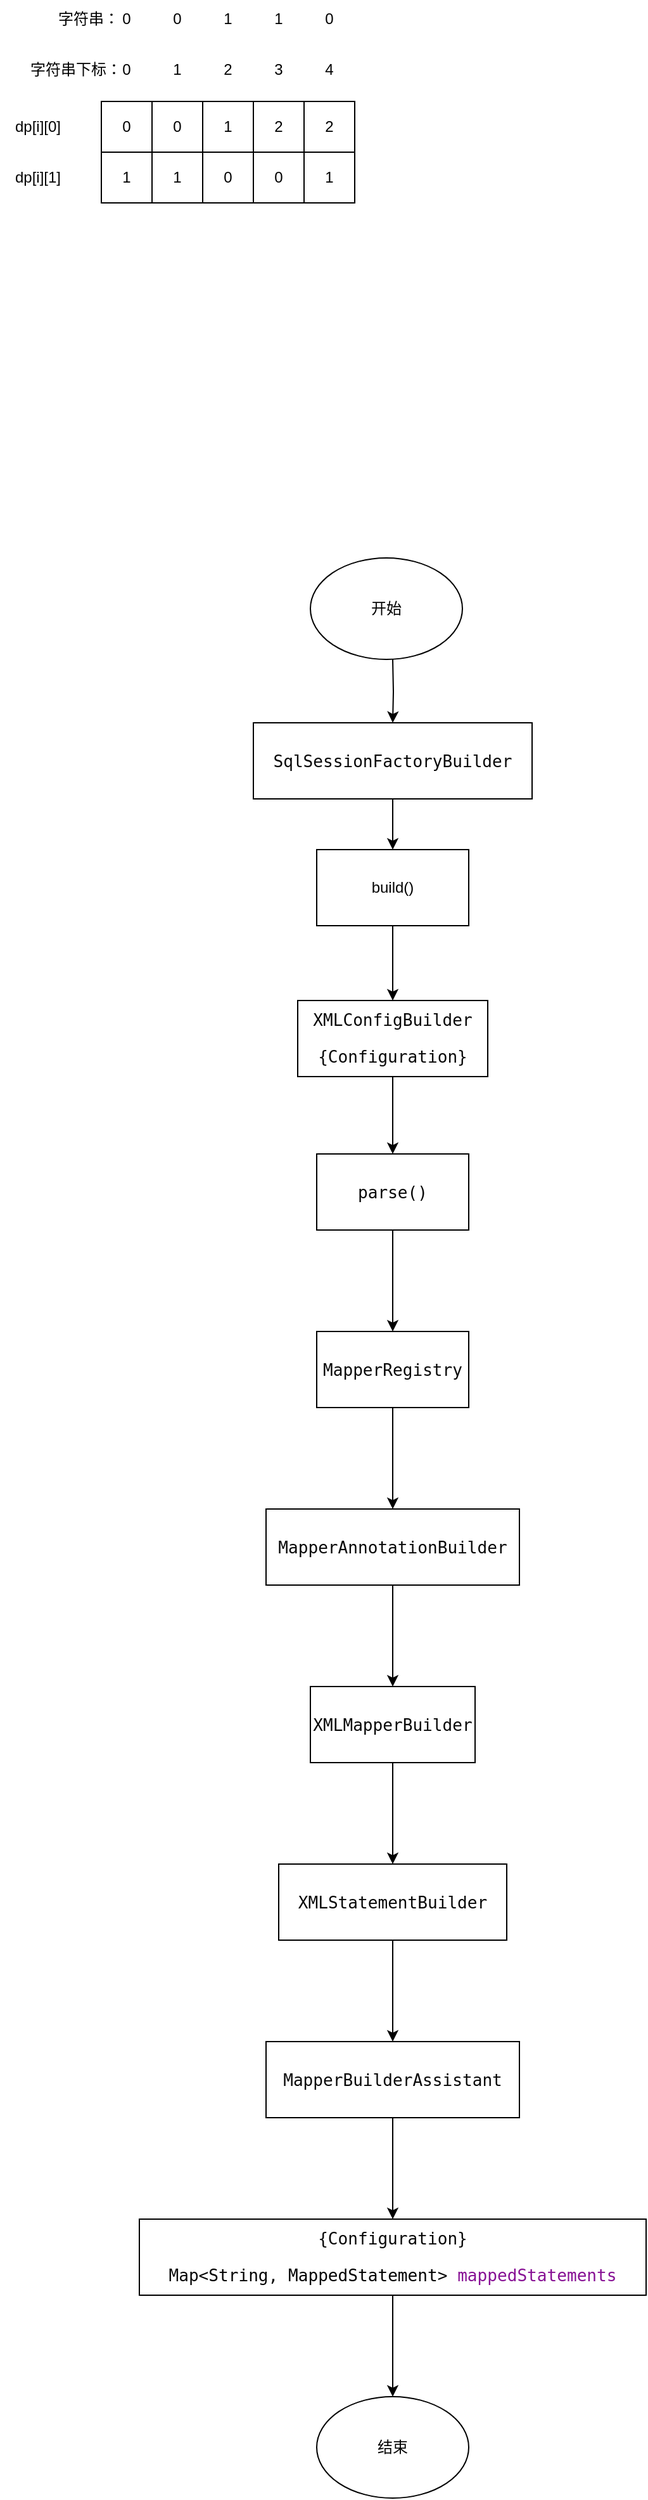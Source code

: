 <mxfile version="22.1.17" type="github">
  <diagram name="第 1 页" id="EwZEro1I0RQj5z0Lb-oY">
    <mxGraphModel dx="954" dy="606" grid="1" gridSize="10" guides="1" tooltips="1" connect="1" arrows="1" fold="1" page="1" pageScale="1" pageWidth="827" pageHeight="1169" math="0" shadow="0">
      <root>
        <mxCell id="0" />
        <mxCell id="1" parent="0" />
        <mxCell id="FbIq0hwUkpmo_NCt-8us-2" value="0" style="rounded=0;whiteSpace=wrap;html=1;" parent="1" vertex="1">
          <mxGeometry x="100" y="400" width="40" height="40" as="geometry" />
        </mxCell>
        <mxCell id="FbIq0hwUkpmo_NCt-8us-3" value="0" style="rounded=0;whiteSpace=wrap;html=1;" parent="1" vertex="1">
          <mxGeometry x="140" y="400" width="40" height="40" as="geometry" />
        </mxCell>
        <mxCell id="FbIq0hwUkpmo_NCt-8us-4" value="1" style="rounded=0;whiteSpace=wrap;html=1;" parent="1" vertex="1">
          <mxGeometry x="180" y="400" width="40" height="40" as="geometry" />
        </mxCell>
        <mxCell id="FbIq0hwUkpmo_NCt-8us-5" value="2" style="rounded=0;whiteSpace=wrap;html=1;" parent="1" vertex="1">
          <mxGeometry x="220" y="400" width="40" height="40" as="geometry" />
        </mxCell>
        <mxCell id="FbIq0hwUkpmo_NCt-8us-6" value="1" style="rounded=0;whiteSpace=wrap;html=1;" parent="1" vertex="1">
          <mxGeometry x="100" y="440" width="40" height="40" as="geometry" />
        </mxCell>
        <mxCell id="FbIq0hwUkpmo_NCt-8us-7" value="1" style="rounded=0;whiteSpace=wrap;html=1;" parent="1" vertex="1">
          <mxGeometry x="140" y="440" width="40" height="40" as="geometry" />
        </mxCell>
        <mxCell id="FbIq0hwUkpmo_NCt-8us-8" value="0" style="rounded=0;whiteSpace=wrap;html=1;" parent="1" vertex="1">
          <mxGeometry x="180" y="440" width="40" height="40" as="geometry" />
        </mxCell>
        <mxCell id="FbIq0hwUkpmo_NCt-8us-9" value="dp[i][0]" style="text;html=1;strokeColor=none;fillColor=none;align=center;verticalAlign=middle;whiteSpace=wrap;rounded=0;" parent="1" vertex="1">
          <mxGeometry x="20" y="405" width="60" height="30" as="geometry" />
        </mxCell>
        <mxCell id="FbIq0hwUkpmo_NCt-8us-10" value="0" style="text;html=1;strokeColor=none;fillColor=none;align=center;verticalAlign=middle;whiteSpace=wrap;rounded=0;" parent="1" vertex="1">
          <mxGeometry x="90" y="360" width="60" height="30" as="geometry" />
        </mxCell>
        <mxCell id="FbIq0hwUkpmo_NCt-8us-11" value="1" style="text;html=1;strokeColor=none;fillColor=none;align=center;verticalAlign=middle;whiteSpace=wrap;rounded=0;" parent="1" vertex="1">
          <mxGeometry x="130" y="360" width="60" height="30" as="geometry" />
        </mxCell>
        <mxCell id="FbIq0hwUkpmo_NCt-8us-12" value="2" style="text;html=1;strokeColor=none;fillColor=none;align=center;verticalAlign=middle;whiteSpace=wrap;rounded=0;" parent="1" vertex="1">
          <mxGeometry x="170" y="360" width="60" height="30" as="geometry" />
        </mxCell>
        <mxCell id="FbIq0hwUkpmo_NCt-8us-13" value="3" style="text;html=1;strokeColor=none;fillColor=none;align=center;verticalAlign=middle;whiteSpace=wrap;rounded=0;" parent="1" vertex="1">
          <mxGeometry x="210" y="360" width="60" height="30" as="geometry" />
        </mxCell>
        <mxCell id="FbIq0hwUkpmo_NCt-8us-14" value="1" style="rounded=0;whiteSpace=wrap;html=1;" parent="1" vertex="1">
          <mxGeometry x="260" y="440" width="40" height="40" as="geometry" />
        </mxCell>
        <mxCell id="FbIq0hwUkpmo_NCt-8us-15" value="0" style="rounded=0;whiteSpace=wrap;html=1;" parent="1" vertex="1">
          <mxGeometry x="220" y="440" width="40" height="40" as="geometry" />
        </mxCell>
        <mxCell id="FbIq0hwUkpmo_NCt-8us-16" value="4" style="text;html=1;strokeColor=none;fillColor=none;align=center;verticalAlign=middle;whiteSpace=wrap;rounded=0;" parent="1" vertex="1">
          <mxGeometry x="250" y="360" width="60" height="30" as="geometry" />
        </mxCell>
        <mxCell id="FbIq0hwUkpmo_NCt-8us-17" value="2" style="rounded=0;whiteSpace=wrap;html=1;" parent="1" vertex="1">
          <mxGeometry x="260" y="400" width="40" height="40" as="geometry" />
        </mxCell>
        <mxCell id="FbIq0hwUkpmo_NCt-8us-18" value="dp[i][1]" style="text;html=1;strokeColor=none;fillColor=none;align=center;verticalAlign=middle;whiteSpace=wrap;rounded=0;" parent="1" vertex="1">
          <mxGeometry x="20" y="445" width="60" height="30" as="geometry" />
        </mxCell>
        <mxCell id="FbIq0hwUkpmo_NCt-8us-19" value="字符串下标：" style="text;html=1;strokeColor=none;fillColor=none;align=center;verticalAlign=middle;whiteSpace=wrap;rounded=0;" parent="1" vertex="1">
          <mxGeometry x="40" y="360" width="80" height="30" as="geometry" />
        </mxCell>
        <mxCell id="yXeBYbwdA5rtl3NwEUNn-1" value="字符串：" style="text;html=1;strokeColor=none;fillColor=none;align=center;verticalAlign=middle;whiteSpace=wrap;rounded=0;" parent="1" vertex="1">
          <mxGeometry x="50" y="320" width="80" height="30" as="geometry" />
        </mxCell>
        <mxCell id="yXeBYbwdA5rtl3NwEUNn-2" value="0" style="text;html=1;strokeColor=none;fillColor=none;align=center;verticalAlign=middle;whiteSpace=wrap;rounded=0;" parent="1" vertex="1">
          <mxGeometry x="90" y="320" width="60" height="30" as="geometry" />
        </mxCell>
        <mxCell id="yXeBYbwdA5rtl3NwEUNn-3" value="0" style="text;html=1;strokeColor=none;fillColor=none;align=center;verticalAlign=middle;whiteSpace=wrap;rounded=0;" parent="1" vertex="1">
          <mxGeometry x="130" y="320" width="60" height="30" as="geometry" />
        </mxCell>
        <mxCell id="yXeBYbwdA5rtl3NwEUNn-4" value="1" style="text;html=1;strokeColor=none;fillColor=none;align=center;verticalAlign=middle;whiteSpace=wrap;rounded=0;" parent="1" vertex="1">
          <mxGeometry x="170" y="320" width="60" height="30" as="geometry" />
        </mxCell>
        <mxCell id="yXeBYbwdA5rtl3NwEUNn-5" value="1" style="text;html=1;strokeColor=none;fillColor=none;align=center;verticalAlign=middle;whiteSpace=wrap;rounded=0;" parent="1" vertex="1">
          <mxGeometry x="210" y="320" width="60" height="30" as="geometry" />
        </mxCell>
        <mxCell id="yXeBYbwdA5rtl3NwEUNn-6" value="0" style="text;html=1;strokeColor=none;fillColor=none;align=center;verticalAlign=middle;whiteSpace=wrap;rounded=0;" parent="1" vertex="1">
          <mxGeometry x="250" y="320" width="60" height="30" as="geometry" />
        </mxCell>
        <mxCell id="-tfXJFkTDQrb9iP7ucbI-1" value="" style="edgeStyle=orthogonalEdgeStyle;rounded=0;orthogonalLoop=1;jettySize=auto;html=1;" edge="1" parent="1" target="-tfXJFkTDQrb9iP7ucbI-3">
          <mxGeometry relative="1" as="geometry">
            <mxPoint x="330" y="840" as="sourcePoint" />
          </mxGeometry>
        </mxCell>
        <mxCell id="-tfXJFkTDQrb9iP7ucbI-2" value="" style="edgeStyle=orthogonalEdgeStyle;rounded=0;orthogonalLoop=1;jettySize=auto;html=1;" edge="1" parent="1" source="-tfXJFkTDQrb9iP7ucbI-3" target="-tfXJFkTDQrb9iP7ucbI-5">
          <mxGeometry relative="1" as="geometry" />
        </mxCell>
        <mxCell id="-tfXJFkTDQrb9iP7ucbI-3" value="&lt;div style=&quot;background-color:#ffffff;color:#080808&quot;&gt;&lt;pre style=&quot;font-family:&#39;JetBrains Mono&#39;,monospace;font-size:9.8pt;&quot;&gt;SqlSessionFactoryBuilder&lt;/pre&gt;&lt;/div&gt;" style="whiteSpace=wrap;html=1;" vertex="1" parent="1">
          <mxGeometry x="220" y="890" width="220" height="60" as="geometry" />
        </mxCell>
        <mxCell id="-tfXJFkTDQrb9iP7ucbI-4" value="" style="edgeStyle=orthogonalEdgeStyle;rounded=0;orthogonalLoop=1;jettySize=auto;html=1;" edge="1" parent="1" source="-tfXJFkTDQrb9iP7ucbI-5" target="-tfXJFkTDQrb9iP7ucbI-7">
          <mxGeometry relative="1" as="geometry" />
        </mxCell>
        <mxCell id="-tfXJFkTDQrb9iP7ucbI-5" value="build()" style="whiteSpace=wrap;html=1;" vertex="1" parent="1">
          <mxGeometry x="270" y="990" width="120" height="60" as="geometry" />
        </mxCell>
        <mxCell id="-tfXJFkTDQrb9iP7ucbI-6" value="" style="edgeStyle=orthogonalEdgeStyle;rounded=0;orthogonalLoop=1;jettySize=auto;html=1;" edge="1" parent="1" source="-tfXJFkTDQrb9iP7ucbI-7" target="-tfXJFkTDQrb9iP7ucbI-9">
          <mxGeometry relative="1" as="geometry" />
        </mxCell>
        <mxCell id="-tfXJFkTDQrb9iP7ucbI-7" value="&lt;div style=&quot;background-color:#ffffff;color:#080808&quot;&gt;&lt;pre style=&quot;font-family:&#39;JetBrains Mono&#39;,monospace;font-size:9.8pt;&quot;&gt;XMLConfigBuilder&lt;/pre&gt;&lt;pre style=&quot;font-family:&#39;JetBrains Mono&#39;,monospace;font-size:9.8pt;&quot;&gt;{Configuration}&lt;/pre&gt;&lt;/div&gt;" style="whiteSpace=wrap;html=1;" vertex="1" parent="1">
          <mxGeometry x="255" y="1109" width="150" height="60" as="geometry" />
        </mxCell>
        <mxCell id="-tfXJFkTDQrb9iP7ucbI-8" value="" style="edgeStyle=orthogonalEdgeStyle;rounded=0;orthogonalLoop=1;jettySize=auto;html=1;" edge="1" parent="1" source="-tfXJFkTDQrb9iP7ucbI-9" target="-tfXJFkTDQrb9iP7ucbI-11">
          <mxGeometry relative="1" as="geometry" />
        </mxCell>
        <mxCell id="-tfXJFkTDQrb9iP7ucbI-9" value="&lt;div style=&quot;background-color:#ffffff;color:#080808&quot;&gt;&lt;pre style=&quot;font-family:&#39;JetBrains Mono&#39;,monospace;font-size:9.8pt;&quot;&gt;parse()&lt;/pre&gt;&lt;/div&gt;" style="whiteSpace=wrap;html=1;" vertex="1" parent="1">
          <mxGeometry x="270" y="1230" width="120" height="60" as="geometry" />
        </mxCell>
        <mxCell id="-tfXJFkTDQrb9iP7ucbI-10" value="" style="edgeStyle=orthogonalEdgeStyle;rounded=0;orthogonalLoop=1;jettySize=auto;html=1;" edge="1" parent="1" source="-tfXJFkTDQrb9iP7ucbI-11" target="-tfXJFkTDQrb9iP7ucbI-13">
          <mxGeometry relative="1" as="geometry" />
        </mxCell>
        <mxCell id="-tfXJFkTDQrb9iP7ucbI-11" value="&lt;div style=&quot;background-color:#ffffff;color:#080808&quot;&gt;&lt;pre style=&quot;font-family:&#39;JetBrains Mono&#39;,monospace;font-size:9.8pt;&quot;&gt;MapperRegistry&lt;/pre&gt;&lt;/div&gt;" style="whiteSpace=wrap;html=1;" vertex="1" parent="1">
          <mxGeometry x="270" y="1370" width="120" height="60" as="geometry" />
        </mxCell>
        <mxCell id="-tfXJFkTDQrb9iP7ucbI-12" value="" style="edgeStyle=orthogonalEdgeStyle;rounded=0;orthogonalLoop=1;jettySize=auto;html=1;" edge="1" parent="1" source="-tfXJFkTDQrb9iP7ucbI-13" target="-tfXJFkTDQrb9iP7ucbI-15">
          <mxGeometry relative="1" as="geometry" />
        </mxCell>
        <mxCell id="-tfXJFkTDQrb9iP7ucbI-13" value="&lt;div style=&quot;background-color:#ffffff;color:#080808&quot;&gt;&lt;pre style=&quot;font-family:&#39;JetBrains Mono&#39;,monospace;font-size:9.8pt;&quot;&gt;MapperAnnotationBuilder&lt;/pre&gt;&lt;/div&gt;" style="whiteSpace=wrap;html=1;" vertex="1" parent="1">
          <mxGeometry x="230" y="1510" width="200" height="60" as="geometry" />
        </mxCell>
        <mxCell id="-tfXJFkTDQrb9iP7ucbI-14" value="" style="edgeStyle=orthogonalEdgeStyle;rounded=0;orthogonalLoop=1;jettySize=auto;html=1;" edge="1" parent="1" source="-tfXJFkTDQrb9iP7ucbI-15" target="-tfXJFkTDQrb9iP7ucbI-16">
          <mxGeometry relative="1" as="geometry" />
        </mxCell>
        <mxCell id="-tfXJFkTDQrb9iP7ucbI-15" value="&lt;div style=&quot;background-color:#ffffff;color:#080808&quot;&gt;&lt;pre style=&quot;font-family:&#39;JetBrains Mono&#39;,monospace;font-size:9.8pt;&quot;&gt;XMLMapperBuilder&lt;/pre&gt;&lt;/div&gt;" style="whiteSpace=wrap;html=1;" vertex="1" parent="1">
          <mxGeometry x="265" y="1650" width="130" height="60" as="geometry" />
        </mxCell>
        <mxCell id="-tfXJFkTDQrb9iP7ucbI-19" value="" style="edgeStyle=orthogonalEdgeStyle;rounded=0;orthogonalLoop=1;jettySize=auto;html=1;" edge="1" parent="1" source="-tfXJFkTDQrb9iP7ucbI-16" target="-tfXJFkTDQrb9iP7ucbI-18">
          <mxGeometry relative="1" as="geometry" />
        </mxCell>
        <mxCell id="-tfXJFkTDQrb9iP7ucbI-16" value="&lt;div style=&quot;background-color:#ffffff;color:#080808&quot;&gt;&lt;pre style=&quot;font-family:&#39;JetBrains Mono&#39;,monospace;font-size:9.8pt;&quot;&gt;XMLStatementBuilder&lt;/pre&gt;&lt;/div&gt;" style="whiteSpace=wrap;html=1;" vertex="1" parent="1">
          <mxGeometry x="240" y="1790" width="180" height="60" as="geometry" />
        </mxCell>
        <mxCell id="-tfXJFkTDQrb9iP7ucbI-17" value="开始" style="ellipse;whiteSpace=wrap;html=1;" vertex="1" parent="1">
          <mxGeometry x="265" y="760" width="120" height="80" as="geometry" />
        </mxCell>
        <mxCell id="-tfXJFkTDQrb9iP7ucbI-21" value="" style="edgeStyle=orthogonalEdgeStyle;rounded=0;orthogonalLoop=1;jettySize=auto;html=1;" edge="1" parent="1" source="-tfXJFkTDQrb9iP7ucbI-18" target="-tfXJFkTDQrb9iP7ucbI-20">
          <mxGeometry relative="1" as="geometry" />
        </mxCell>
        <mxCell id="-tfXJFkTDQrb9iP7ucbI-18" value="&lt;div style=&quot;background-color:#ffffff;color:#080808&quot;&gt;&lt;pre style=&quot;font-family:&#39;JetBrains Mono&#39;,monospace;font-size:9.8pt;&quot;&gt;MapperBuilderAssistant&lt;/pre&gt;&lt;/div&gt;" style="whiteSpace=wrap;html=1;" vertex="1" parent="1">
          <mxGeometry x="230" y="1930" width="200" height="60" as="geometry" />
        </mxCell>
        <mxCell id="-tfXJFkTDQrb9iP7ucbI-24" style="edgeStyle=orthogonalEdgeStyle;rounded=0;orthogonalLoop=1;jettySize=auto;html=1;exitX=0.5;exitY=1;exitDx=0;exitDy=0;entryX=0.5;entryY=0;entryDx=0;entryDy=0;" edge="1" parent="1" source="-tfXJFkTDQrb9iP7ucbI-20" target="-tfXJFkTDQrb9iP7ucbI-22">
          <mxGeometry relative="1" as="geometry" />
        </mxCell>
        <mxCell id="-tfXJFkTDQrb9iP7ucbI-20" value="&lt;div style=&quot;background-color:#ffffff;color:#080808&quot;&gt;&lt;pre style=&quot;font-family:&#39;JetBrains Mono&#39;,monospace;font-size:9.8pt;&quot;&gt;&lt;pre style=&quot;border-color: var(--border-color); font-family: &amp;quot;JetBrains Mono&amp;quot;, monospace; font-size: 9.8pt;&quot;&gt;{Configuration}&lt;/pre&gt;&lt;/pre&gt;&lt;pre style=&quot;font-family:&#39;JetBrains Mono&#39;,monospace;font-size:9.8pt;&quot;&gt;Map&amp;lt;&lt;span style=&quot;color:#000000;&quot;&gt;String&lt;/span&gt;, &lt;span style=&quot;color:#000000;&quot;&gt;MappedStatement&lt;/span&gt;&amp;gt; &lt;span style=&quot;color:#871094;&quot;&gt;mappedStatements&lt;/span&gt;&lt;/pre&gt;&lt;/div&gt;" style="whiteSpace=wrap;html=1;" vertex="1" parent="1">
          <mxGeometry x="130" y="2070" width="400" height="60" as="geometry" />
        </mxCell>
        <mxCell id="-tfXJFkTDQrb9iP7ucbI-22" value="结束" style="ellipse;whiteSpace=wrap;html=1;" vertex="1" parent="1">
          <mxGeometry x="270" y="2210" width="120" height="80" as="geometry" />
        </mxCell>
      </root>
    </mxGraphModel>
  </diagram>
</mxfile>

